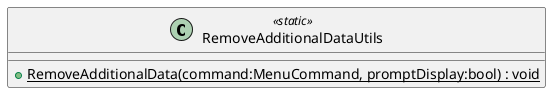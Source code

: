 @startuml
class RemoveAdditionalDataUtils <<static>> {
    + {static} RemoveAdditionalData(command:MenuCommand, promptDisplay:bool) : void
}
@enduml
